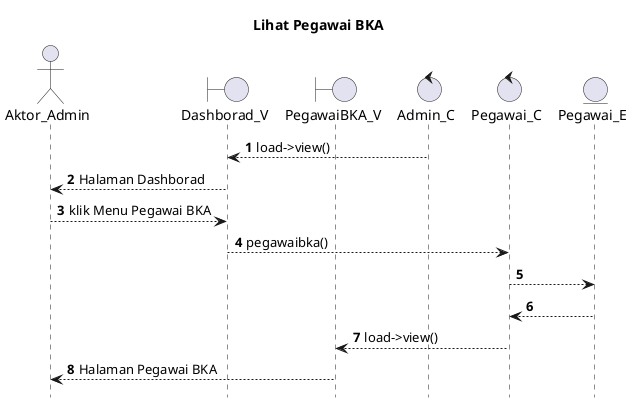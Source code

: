 @startuml

autonumber
hide footbox
title Lihat Pegawai BKA

Actor Aktor_Admin
boundary Dashborad_V
boundary PegawaiBKA_V
control Admin_C
control Pegawai_C
Entity Pegawai_E

Admin_C --> Dashborad_V: load->view()
Dashborad_V --> Aktor_Admin: Halaman Dashborad
Aktor_Admin --> Dashborad_V: klik Menu Pegawai BKA
Dashborad_V --> Pegawai_C: pegawaibka()
Pegawai_C --> Pegawai_E:
    
    Pegawai_E --> Pegawai_C:
    Pegawai_C --> PegawaiBKA_V: load->view()
    PegawaiBKA_V --> Aktor_Admin: Halaman Pegawai BKA

@enduml